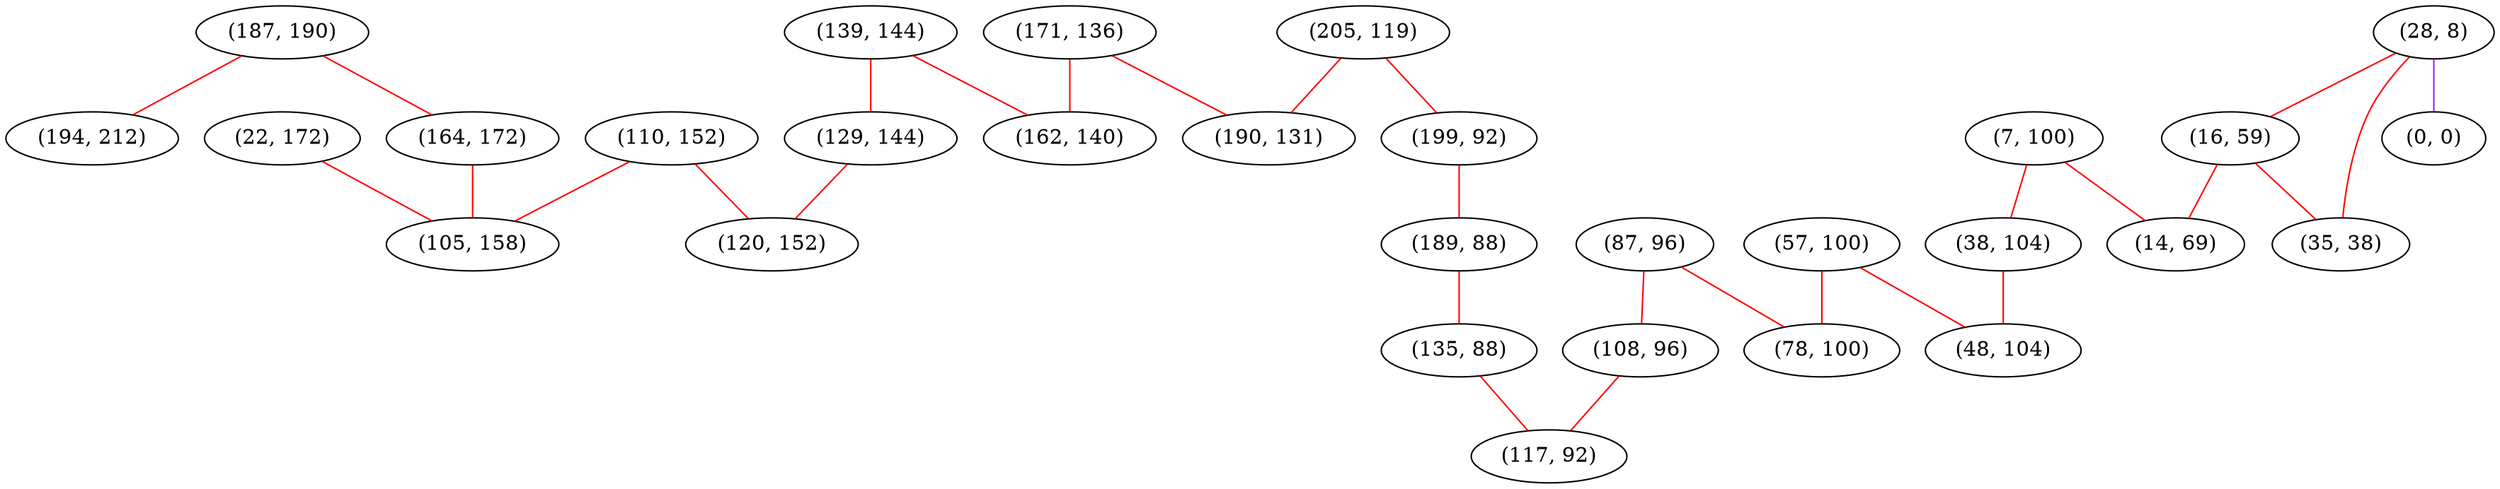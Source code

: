 graph "" {
"(139, 144)";
"(205, 119)";
"(171, 136)";
"(22, 172)";
"(28, 8)";
"(7, 100)";
"(87, 96)";
"(57, 100)";
"(190, 131)";
"(129, 144)";
"(110, 152)";
"(120, 152)";
"(162, 140)";
"(187, 190)";
"(199, 92)";
"(0, 0)";
"(194, 212)";
"(16, 59)";
"(164, 172)";
"(105, 158)";
"(189, 88)";
"(38, 104)";
"(14, 69)";
"(108, 96)";
"(78, 100)";
"(48, 104)";
"(135, 88)";
"(35, 38)";
"(117, 92)";
"(139, 144)" -- "(129, 144)"  [color=red, key=0, weight=1];
"(139, 144)" -- "(162, 140)"  [color=red, key=0, weight=1];
"(205, 119)" -- "(190, 131)"  [color=red, key=0, weight=1];
"(205, 119)" -- "(199, 92)"  [color=red, key=0, weight=1];
"(171, 136)" -- "(190, 131)"  [color=red, key=0, weight=1];
"(171, 136)" -- "(162, 140)"  [color=red, key=0, weight=1];
"(22, 172)" -- "(105, 158)"  [color=red, key=0, weight=1];
"(28, 8)" -- "(16, 59)"  [color=red, key=0, weight=1];
"(28, 8)" -- "(0, 0)"  [color=purple, key=0, weight=4];
"(28, 8)" -- "(35, 38)"  [color=red, key=0, weight=1];
"(7, 100)" -- "(38, 104)"  [color=red, key=0, weight=1];
"(7, 100)" -- "(14, 69)"  [color=red, key=0, weight=1];
"(87, 96)" -- "(78, 100)"  [color=red, key=0, weight=1];
"(87, 96)" -- "(108, 96)"  [color=red, key=0, weight=1];
"(57, 100)" -- "(78, 100)"  [color=red, key=0, weight=1];
"(57, 100)" -- "(48, 104)"  [color=red, key=0, weight=1];
"(129, 144)" -- "(120, 152)"  [color=red, key=0, weight=1];
"(110, 152)" -- "(120, 152)"  [color=red, key=0, weight=1];
"(110, 152)" -- "(105, 158)"  [color=red, key=0, weight=1];
"(187, 190)" -- "(164, 172)"  [color=red, key=0, weight=1];
"(187, 190)" -- "(194, 212)"  [color=red, key=0, weight=1];
"(199, 92)" -- "(189, 88)"  [color=red, key=0, weight=1];
"(16, 59)" -- "(35, 38)"  [color=red, key=0, weight=1];
"(16, 59)" -- "(14, 69)"  [color=red, key=0, weight=1];
"(164, 172)" -- "(105, 158)"  [color=red, key=0, weight=1];
"(189, 88)" -- "(135, 88)"  [color=red, key=0, weight=1];
"(38, 104)" -- "(48, 104)"  [color=red, key=0, weight=1];
"(108, 96)" -- "(117, 92)"  [color=red, key=0, weight=1];
"(135, 88)" -- "(117, 92)"  [color=red, key=0, weight=1];
}
